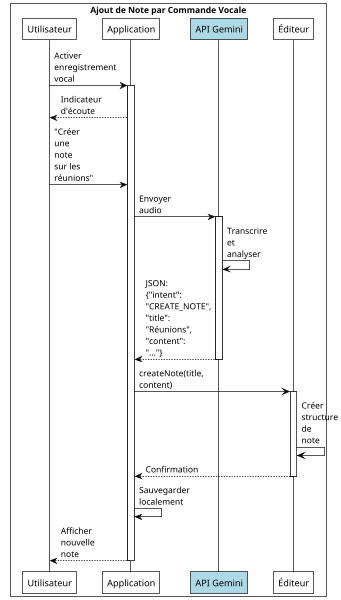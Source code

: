 @startuml Voice Command Processing
!theme plain

' Force 4:3 aspect ratio with proper spacing
scale 800*600

' Simplified styling for better fit
skinparam sequenceArrowThickness 1
skinparam roundcorner 0
skinparam maxmessagesize 40
skinparam responseMessageBelowArrow true
skinparam sequenceMessageAlign left
skinparam lifelineStrategy solid
skinparam participantPadding 15
skinparam boxPadding 10
skinparam sequenceGroupBorderColor gray
skinparam sequenceGroupBackgroundColor white

' Title in a box
box "Ajout de Note par Commande Vocale" #white
participant "Utilisateur" as User
participant "Application" as App
participant "API Gemini" as Gemini #lightblue
participant "Éditeur" as Editor
end box

' Main sequence - simplified
User -> App: Activer enregistrement vocal
activate App

App --> User: Indicateur d'écoute
User -> App: "Créer une note sur les réunions"
App -> Gemini: Envoyer audio
activate Gemini

Gemini -> Gemini: Transcrire et analyser
Gemini --> App: JSON: {"intent": "CREATE_NOTE", \n"title": "Réunions", "content": "..."}
deactivate Gemini

App -> Editor: createNote(title, content)
activate Editor
Editor -> Editor: Créer structure de note
Editor --> App: Confirmation
deactivate Editor

App -> App: Sauvegarder localement
App --> User: Afficher nouvelle note
deactivate App

@enduml 